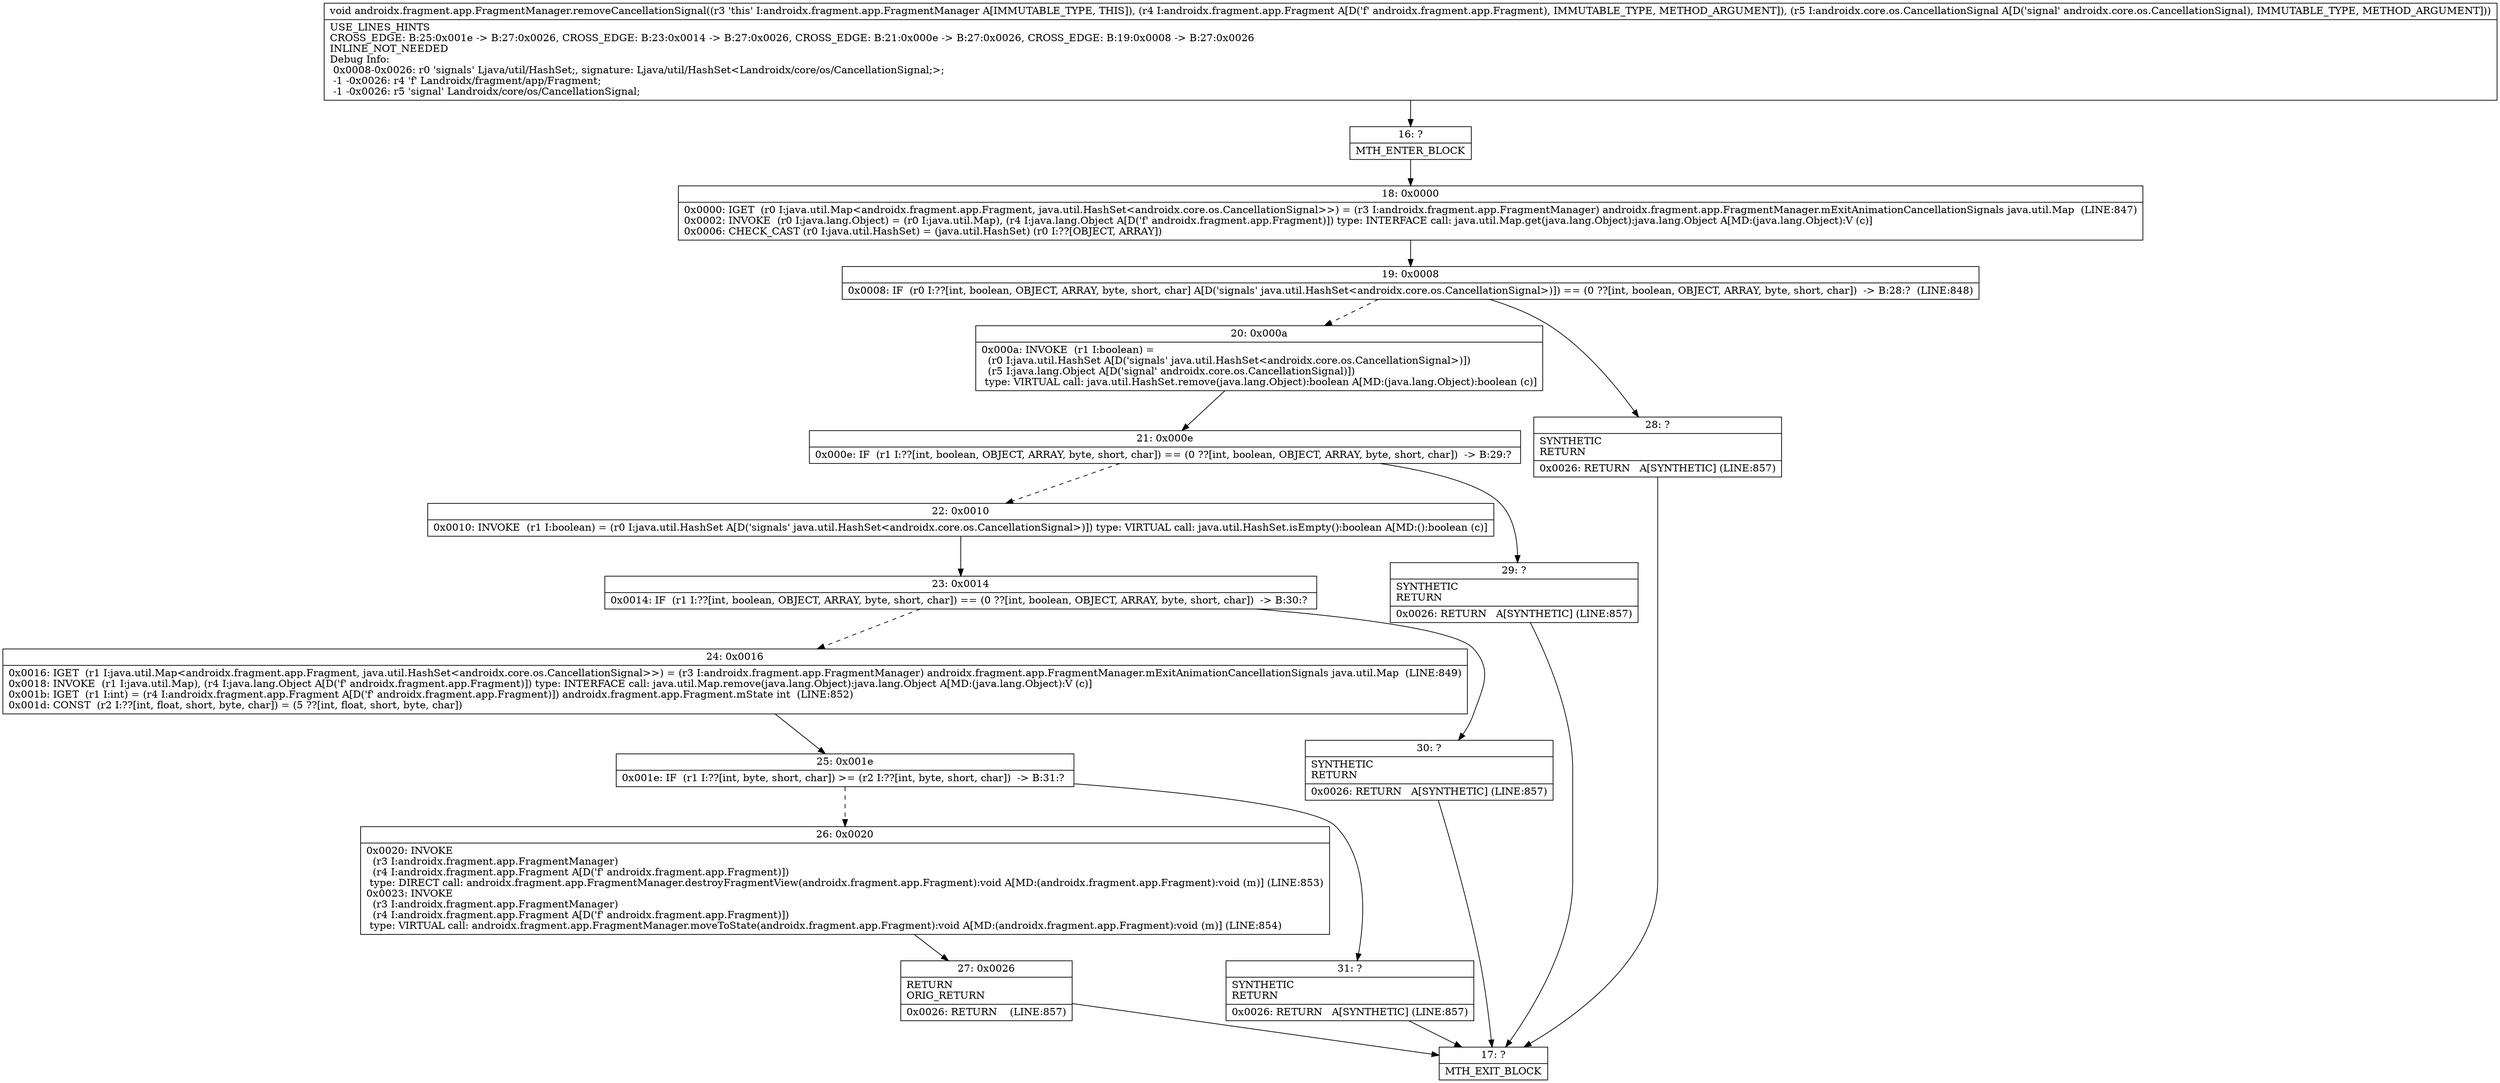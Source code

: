 digraph "CFG forandroidx.fragment.app.FragmentManager.removeCancellationSignal(Landroidx\/fragment\/app\/Fragment;Landroidx\/core\/os\/CancellationSignal;)V" {
Node_16 [shape=record,label="{16\:\ ?|MTH_ENTER_BLOCK\l}"];
Node_18 [shape=record,label="{18\:\ 0x0000|0x0000: IGET  (r0 I:java.util.Map\<androidx.fragment.app.Fragment, java.util.HashSet\<androidx.core.os.CancellationSignal\>\>) = (r3 I:androidx.fragment.app.FragmentManager) androidx.fragment.app.FragmentManager.mExitAnimationCancellationSignals java.util.Map  (LINE:847)\l0x0002: INVOKE  (r0 I:java.lang.Object) = (r0 I:java.util.Map), (r4 I:java.lang.Object A[D('f' androidx.fragment.app.Fragment)]) type: INTERFACE call: java.util.Map.get(java.lang.Object):java.lang.Object A[MD:(java.lang.Object):V (c)]\l0x0006: CHECK_CAST (r0 I:java.util.HashSet) = (java.util.HashSet) (r0 I:??[OBJECT, ARRAY]) \l}"];
Node_19 [shape=record,label="{19\:\ 0x0008|0x0008: IF  (r0 I:??[int, boolean, OBJECT, ARRAY, byte, short, char] A[D('signals' java.util.HashSet\<androidx.core.os.CancellationSignal\>)]) == (0 ??[int, boolean, OBJECT, ARRAY, byte, short, char])  \-\> B:28:?  (LINE:848)\l}"];
Node_20 [shape=record,label="{20\:\ 0x000a|0x000a: INVOKE  (r1 I:boolean) = \l  (r0 I:java.util.HashSet A[D('signals' java.util.HashSet\<androidx.core.os.CancellationSignal\>)])\l  (r5 I:java.lang.Object A[D('signal' androidx.core.os.CancellationSignal)])\l type: VIRTUAL call: java.util.HashSet.remove(java.lang.Object):boolean A[MD:(java.lang.Object):boolean (c)]\l}"];
Node_21 [shape=record,label="{21\:\ 0x000e|0x000e: IF  (r1 I:??[int, boolean, OBJECT, ARRAY, byte, short, char]) == (0 ??[int, boolean, OBJECT, ARRAY, byte, short, char])  \-\> B:29:? \l}"];
Node_22 [shape=record,label="{22\:\ 0x0010|0x0010: INVOKE  (r1 I:boolean) = (r0 I:java.util.HashSet A[D('signals' java.util.HashSet\<androidx.core.os.CancellationSignal\>)]) type: VIRTUAL call: java.util.HashSet.isEmpty():boolean A[MD:():boolean (c)]\l}"];
Node_23 [shape=record,label="{23\:\ 0x0014|0x0014: IF  (r1 I:??[int, boolean, OBJECT, ARRAY, byte, short, char]) == (0 ??[int, boolean, OBJECT, ARRAY, byte, short, char])  \-\> B:30:? \l}"];
Node_24 [shape=record,label="{24\:\ 0x0016|0x0016: IGET  (r1 I:java.util.Map\<androidx.fragment.app.Fragment, java.util.HashSet\<androidx.core.os.CancellationSignal\>\>) = (r3 I:androidx.fragment.app.FragmentManager) androidx.fragment.app.FragmentManager.mExitAnimationCancellationSignals java.util.Map  (LINE:849)\l0x0018: INVOKE  (r1 I:java.util.Map), (r4 I:java.lang.Object A[D('f' androidx.fragment.app.Fragment)]) type: INTERFACE call: java.util.Map.remove(java.lang.Object):java.lang.Object A[MD:(java.lang.Object):V (c)]\l0x001b: IGET  (r1 I:int) = (r4 I:androidx.fragment.app.Fragment A[D('f' androidx.fragment.app.Fragment)]) androidx.fragment.app.Fragment.mState int  (LINE:852)\l0x001d: CONST  (r2 I:??[int, float, short, byte, char]) = (5 ??[int, float, short, byte, char]) \l}"];
Node_25 [shape=record,label="{25\:\ 0x001e|0x001e: IF  (r1 I:??[int, byte, short, char]) \>= (r2 I:??[int, byte, short, char])  \-\> B:31:? \l}"];
Node_26 [shape=record,label="{26\:\ 0x0020|0x0020: INVOKE  \l  (r3 I:androidx.fragment.app.FragmentManager)\l  (r4 I:androidx.fragment.app.Fragment A[D('f' androidx.fragment.app.Fragment)])\l type: DIRECT call: androidx.fragment.app.FragmentManager.destroyFragmentView(androidx.fragment.app.Fragment):void A[MD:(androidx.fragment.app.Fragment):void (m)] (LINE:853)\l0x0023: INVOKE  \l  (r3 I:androidx.fragment.app.FragmentManager)\l  (r4 I:androidx.fragment.app.Fragment A[D('f' androidx.fragment.app.Fragment)])\l type: VIRTUAL call: androidx.fragment.app.FragmentManager.moveToState(androidx.fragment.app.Fragment):void A[MD:(androidx.fragment.app.Fragment):void (m)] (LINE:854)\l}"];
Node_27 [shape=record,label="{27\:\ 0x0026|RETURN\lORIG_RETURN\l|0x0026: RETURN    (LINE:857)\l}"];
Node_17 [shape=record,label="{17\:\ ?|MTH_EXIT_BLOCK\l}"];
Node_31 [shape=record,label="{31\:\ ?|SYNTHETIC\lRETURN\l|0x0026: RETURN   A[SYNTHETIC] (LINE:857)\l}"];
Node_30 [shape=record,label="{30\:\ ?|SYNTHETIC\lRETURN\l|0x0026: RETURN   A[SYNTHETIC] (LINE:857)\l}"];
Node_29 [shape=record,label="{29\:\ ?|SYNTHETIC\lRETURN\l|0x0026: RETURN   A[SYNTHETIC] (LINE:857)\l}"];
Node_28 [shape=record,label="{28\:\ ?|SYNTHETIC\lRETURN\l|0x0026: RETURN   A[SYNTHETIC] (LINE:857)\l}"];
MethodNode[shape=record,label="{void androidx.fragment.app.FragmentManager.removeCancellationSignal((r3 'this' I:androidx.fragment.app.FragmentManager A[IMMUTABLE_TYPE, THIS]), (r4 I:androidx.fragment.app.Fragment A[D('f' androidx.fragment.app.Fragment), IMMUTABLE_TYPE, METHOD_ARGUMENT]), (r5 I:androidx.core.os.CancellationSignal A[D('signal' androidx.core.os.CancellationSignal), IMMUTABLE_TYPE, METHOD_ARGUMENT]))  | USE_LINES_HINTS\lCROSS_EDGE: B:25:0x001e \-\> B:27:0x0026, CROSS_EDGE: B:23:0x0014 \-\> B:27:0x0026, CROSS_EDGE: B:21:0x000e \-\> B:27:0x0026, CROSS_EDGE: B:19:0x0008 \-\> B:27:0x0026\lINLINE_NOT_NEEDED\lDebug Info:\l  0x0008\-0x0026: r0 'signals' Ljava\/util\/HashSet;, signature: Ljava\/util\/HashSet\<Landroidx\/core\/os\/CancellationSignal;\>;\l  \-1 \-0x0026: r4 'f' Landroidx\/fragment\/app\/Fragment;\l  \-1 \-0x0026: r5 'signal' Landroidx\/core\/os\/CancellationSignal;\l}"];
MethodNode -> Node_16;Node_16 -> Node_18;
Node_18 -> Node_19;
Node_19 -> Node_20[style=dashed];
Node_19 -> Node_28;
Node_20 -> Node_21;
Node_21 -> Node_22[style=dashed];
Node_21 -> Node_29;
Node_22 -> Node_23;
Node_23 -> Node_24[style=dashed];
Node_23 -> Node_30;
Node_24 -> Node_25;
Node_25 -> Node_26[style=dashed];
Node_25 -> Node_31;
Node_26 -> Node_27;
Node_27 -> Node_17;
Node_31 -> Node_17;
Node_30 -> Node_17;
Node_29 -> Node_17;
Node_28 -> Node_17;
}

